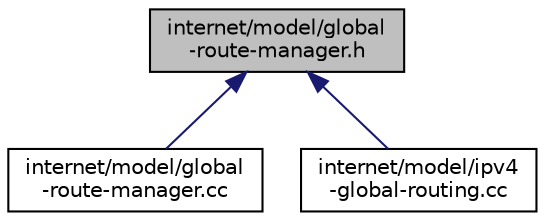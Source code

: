 digraph "internet/model/global-route-manager.h"
{
  edge [fontname="Helvetica",fontsize="10",labelfontname="Helvetica",labelfontsize="10"];
  node [fontname="Helvetica",fontsize="10",shape=record];
  Node1 [label="internet/model/global\l-route-manager.h",height=0.2,width=0.4,color="black", fillcolor="grey75", style="filled", fontcolor="black"];
  Node1 -> Node2 [dir="back",color="midnightblue",fontsize="10",style="solid"];
  Node2 [label="internet/model/global\l-route-manager.cc",height=0.2,width=0.4,color="black", fillcolor="white", style="filled",URL="$dd/d00/global-route-manager_8cc.html"];
  Node1 -> Node3 [dir="back",color="midnightblue",fontsize="10",style="solid"];
  Node3 [label="internet/model/ipv4\l-global-routing.cc",height=0.2,width=0.4,color="black", fillcolor="white", style="filled",URL="$d1/d66/ipv4-global-routing_8cc.html"];
}
